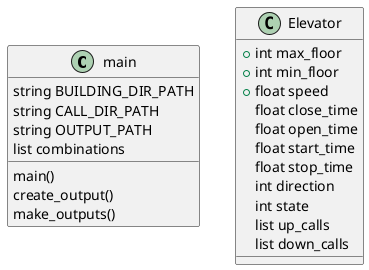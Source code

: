@startuml
'https://plantuml.com/class-diagram

class main{
    string BUILDING_DIR_PATH
    string CALL_DIR_PATH
    string OUTPUT_PATH
    list combinations
    main()
    create_output()
    make_outputs()
}

class Elevator {
    + int max_floor
    + int min_floor
    + float speed
    float close_time
    float open_time
    float start_time
    float stop_time
    int direction
    int state
    list up_calls
    list down_calls
}


@enduml